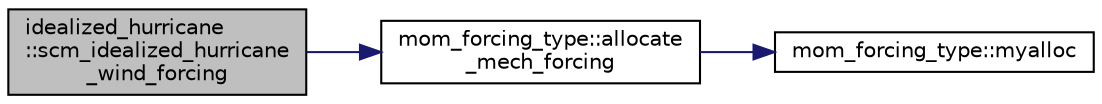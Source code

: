 digraph "idealized_hurricane::scm_idealized_hurricane_wind_forcing"
{
 // INTERACTIVE_SVG=YES
 // LATEX_PDF_SIZE
  edge [fontname="Helvetica",fontsize="10",labelfontname="Helvetica",labelfontsize="10"];
  node [fontname="Helvetica",fontsize="10",shape=record];
  rankdir="LR";
  Node1 [label="idealized_hurricane\l::scm_idealized_hurricane\l_wind_forcing",height=0.2,width=0.4,color="black", fillcolor="grey75", style="filled", fontcolor="black",tooltip="This subroutine is primarily needed as a legacy for reproducing answers. It is included as an additio..."];
  Node1 -> Node2 [color="midnightblue",fontsize="10",style="solid",fontname="Helvetica"];
  Node2 [label="mom_forcing_type::allocate\l_mech_forcing",height=0.2,width=0.4,color="black", fillcolor="white", style="filled",URL="$namespacemom__forcing__type.html#a7a9bb1457a8615a3e0b6e38f8d3e32bf",tooltip="Conditionally allocate fields within the mechanical forcing type."];
  Node2 -> Node3 [color="midnightblue",fontsize="10",style="solid",fontname="Helvetica"];
  Node3 [label="mom_forcing_type::myalloc",height=0.2,width=0.4,color="black", fillcolor="white", style="filled",URL="$namespacemom__forcing__type.html#aa9a495456715378fe3dd5fb2bd21eec8",tooltip="Allocates and zeroes-out array."];
}
